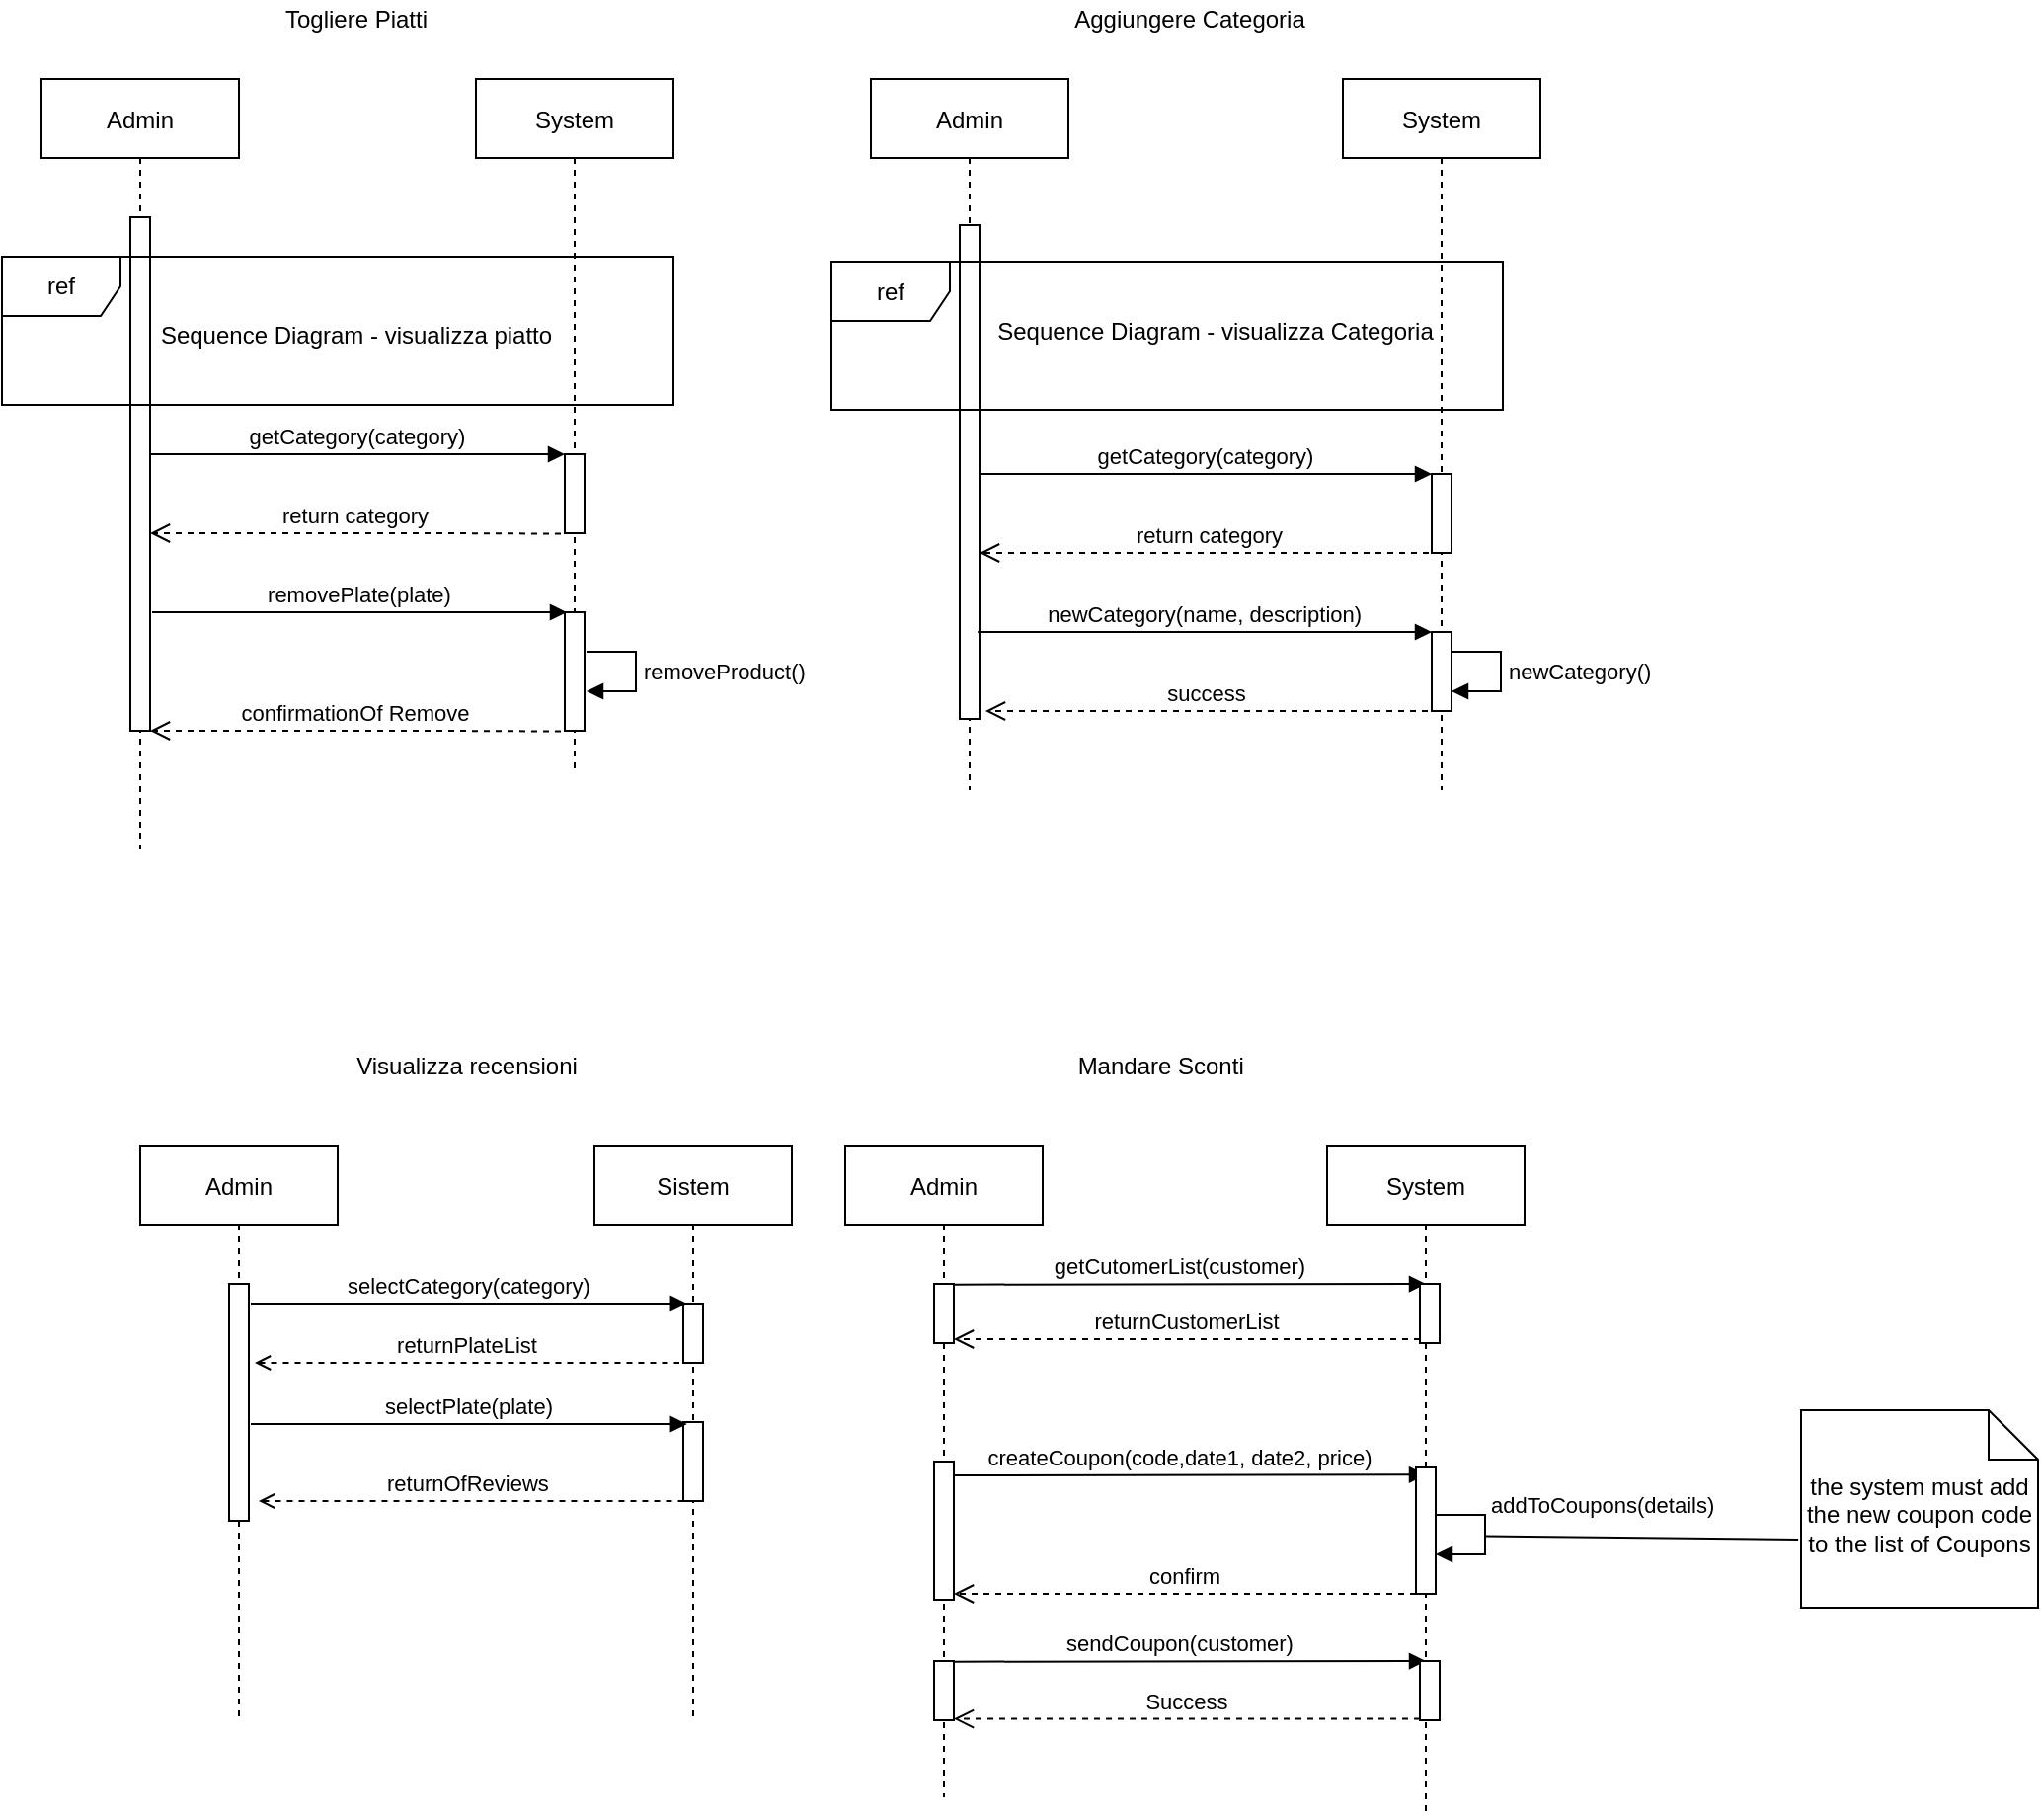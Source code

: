 <mxfile version="14.6.13" type="device"><diagram id="C5RBs43oDa-KdzZeNtuy" name="Page-1"><mxGraphModel dx="1038" dy="1717" grid="1" gridSize="10" guides="1" tooltips="1" connect="1" arrows="1" fold="1" page="1" pageScale="1" pageWidth="827" pageHeight="1169" math="0" shadow="0"><root><mxCell id="WIyWlLk6GJQsqaUBKTNV-0"/><mxCell id="WIyWlLk6GJQsqaUBKTNV-1" parent="WIyWlLk6GJQsqaUBKTNV-0"/><mxCell id="AnG36HFtH1H-HNAl2cbw-10" value="Admin" style="shape=umlLifeline;perimeter=lifelinePerimeter;container=1;collapsible=0;recursiveResize=0;rounded=0;shadow=0;strokeWidth=1;" vertex="1" parent="WIyWlLk6GJQsqaUBKTNV-1"><mxGeometry x="150" y="-50" width="100" height="390" as="geometry"/></mxCell><mxCell id="AnG36HFtH1H-HNAl2cbw-11" value="" style="points=[];perimeter=orthogonalPerimeter;rounded=0;shadow=0;strokeWidth=1;" vertex="1" parent="AnG36HFtH1H-HNAl2cbw-10"><mxGeometry x="45" y="70" width="10" height="260" as="geometry"/></mxCell><mxCell id="AnG36HFtH1H-HNAl2cbw-12" value="System" style="shape=umlLifeline;perimeter=lifelinePerimeter;container=1;collapsible=0;recursiveResize=0;rounded=0;shadow=0;strokeWidth=1;" vertex="1" parent="WIyWlLk6GJQsqaUBKTNV-1"><mxGeometry x="370" y="-50" width="100" height="350" as="geometry"/></mxCell><mxCell id="AnG36HFtH1H-HNAl2cbw-13" value="" style="points=[];perimeter=orthogonalPerimeter;rounded=0;shadow=0;strokeWidth=1;" vertex="1" parent="AnG36HFtH1H-HNAl2cbw-12"><mxGeometry x="45" y="190" width="10" height="40" as="geometry"/></mxCell><mxCell id="AnG36HFtH1H-HNAl2cbw-14" value="" style="points=[];perimeter=orthogonalPerimeter;rounded=0;shadow=0;strokeWidth=1;" vertex="1" parent="AnG36HFtH1H-HNAl2cbw-12"><mxGeometry x="45" y="270" width="10" height="60" as="geometry"/></mxCell><mxCell id="AnG36HFtH1H-HNAl2cbw-15" value="getCategory(category)" style="verticalAlign=bottom;endArrow=block;shadow=0;strokeWidth=1;" edge="1" parent="WIyWlLk6GJQsqaUBKTNV-1"><mxGeometry relative="1" as="geometry"><mxPoint x="205" y="140" as="sourcePoint"/><mxPoint x="415" y="140" as="targetPoint"/></mxGeometry></mxCell><mxCell id="AnG36HFtH1H-HNAl2cbw-16" value="return category" style="verticalAlign=bottom;endArrow=open;dashed=1;endSize=8;exitX=0.301;exitY=0.988;shadow=0;strokeWidth=1;exitDx=0;exitDy=0;exitPerimeter=0;" edge="1" parent="WIyWlLk6GJQsqaUBKTNV-1"><mxGeometry relative="1" as="geometry"><mxPoint x="205" y="180" as="targetPoint"/><mxPoint x="413.01" y="180.28" as="sourcePoint"/><Array as="points"><mxPoint x="355" y="180"/></Array></mxGeometry></mxCell><mxCell id="AnG36HFtH1H-HNAl2cbw-17" value="removePlate(plate)" style="verticalAlign=bottom;endArrow=block;shadow=0;strokeWidth=1;" edge="1" parent="WIyWlLk6GJQsqaUBKTNV-1"><mxGeometry relative="1" as="geometry"><mxPoint x="206" y="220" as="sourcePoint"/><mxPoint x="416" y="220" as="targetPoint"/></mxGeometry></mxCell><mxCell id="AnG36HFtH1H-HNAl2cbw-19" value="confirmationOf Remove" style="verticalAlign=bottom;endArrow=open;dashed=1;endSize=8;exitX=0.301;exitY=0.988;shadow=0;strokeWidth=1;exitDx=0;exitDy=0;exitPerimeter=0;" edge="1" parent="WIyWlLk6GJQsqaUBKTNV-1"><mxGeometry relative="1" as="geometry"><mxPoint x="205" y="280" as="targetPoint"/><mxPoint x="413.01" y="280.28" as="sourcePoint"/><Array as="points"><mxPoint x="355" y="280"/></Array></mxGeometry></mxCell><mxCell id="AnG36HFtH1H-HNAl2cbw-20" value="Togliere Piatti" style="text;html=1;align=center;verticalAlign=middle;resizable=0;points=[];autosize=1;strokeColor=none;" vertex="1" parent="WIyWlLk6GJQsqaUBKTNV-1"><mxGeometry x="264" y="-90" width="90" height="20" as="geometry"/></mxCell><mxCell id="AnG36HFtH1H-HNAl2cbw-21" value="Admin" style="shape=umlLifeline;perimeter=lifelinePerimeter;container=1;collapsible=0;recursiveResize=0;rounded=0;shadow=0;strokeWidth=1;" vertex="1" parent="WIyWlLk6GJQsqaUBKTNV-1"><mxGeometry x="570" y="-50" width="100" height="360" as="geometry"/></mxCell><mxCell id="AnG36HFtH1H-HNAl2cbw-22" value="" style="points=[];perimeter=orthogonalPerimeter;rounded=0;shadow=0;strokeWidth=1;" vertex="1" parent="AnG36HFtH1H-HNAl2cbw-21"><mxGeometry x="45" y="74" width="10" height="250" as="geometry"/></mxCell><mxCell id="AnG36HFtH1H-HNAl2cbw-23" value="System" style="shape=umlLifeline;perimeter=lifelinePerimeter;container=1;collapsible=0;recursiveResize=0;rounded=0;shadow=0;strokeWidth=1;" vertex="1" parent="WIyWlLk6GJQsqaUBKTNV-1"><mxGeometry x="809" y="-50" width="100" height="360" as="geometry"/></mxCell><mxCell id="AnG36HFtH1H-HNAl2cbw-24" value="" style="points=[];perimeter=orthogonalPerimeter;rounded=0;shadow=0;strokeWidth=1;" vertex="1" parent="AnG36HFtH1H-HNAl2cbw-23"><mxGeometry x="45" y="200" width="10" height="40" as="geometry"/></mxCell><mxCell id="AnG36HFtH1H-HNAl2cbw-25" value="" style="points=[];perimeter=orthogonalPerimeter;rounded=0;shadow=0;strokeWidth=1;" vertex="1" parent="AnG36HFtH1H-HNAl2cbw-23"><mxGeometry x="45" y="280" width="10" height="40" as="geometry"/></mxCell><mxCell id="AnG36HFtH1H-HNAl2cbw-26" value="getCategory(category)" style="verticalAlign=bottom;endArrow=block;shadow=0;strokeWidth=1;" edge="1" parent="WIyWlLk6GJQsqaUBKTNV-1" source="AnG36HFtH1H-HNAl2cbw-22"><mxGeometry relative="1" as="geometry"><mxPoint x="629" y="150" as="sourcePoint"/><mxPoint x="854" y="150" as="targetPoint"/></mxGeometry></mxCell><mxCell id="AnG36HFtH1H-HNAl2cbw-27" value="return category" style="verticalAlign=bottom;endArrow=open;dashed=1;endSize=8;shadow=0;strokeWidth=1;" edge="1" parent="WIyWlLk6GJQsqaUBKTNV-1" source="AnG36HFtH1H-HNAl2cbw-23"><mxGeometry relative="1" as="geometry"><mxPoint x="625" y="190" as="targetPoint"/><mxPoint x="843.01" y="190.28" as="sourcePoint"/><Array as="points"><mxPoint x="785" y="190"/></Array></mxGeometry></mxCell><mxCell id="AnG36HFtH1H-HNAl2cbw-28" value="newCategory(name, description)" style="verticalAlign=bottom;endArrow=block;shadow=0;strokeWidth=1;entryX=-0.4;entryY=0;entryDx=0;entryDy=0;entryPerimeter=0;exitX=0.91;exitY=0.824;exitDx=0;exitDy=0;exitPerimeter=0;" edge="1" parent="WIyWlLk6GJQsqaUBKTNV-1" source="AnG36HFtH1H-HNAl2cbw-22"><mxGeometry relative="1" as="geometry"><mxPoint x="630" y="230" as="sourcePoint"/><mxPoint x="854" y="230" as="targetPoint"/></mxGeometry></mxCell><mxCell id="AnG36HFtH1H-HNAl2cbw-29" value="success" style="verticalAlign=bottom;endArrow=open;dashed=1;endSize=8;shadow=0;strokeWidth=1;" edge="1" parent="WIyWlLk6GJQsqaUBKTNV-1"><mxGeometry relative="1" as="geometry"><mxPoint x="628" y="270" as="targetPoint"/><mxPoint x="852" y="270" as="sourcePoint"/><Array as="points"><mxPoint x="788" y="270"/></Array></mxGeometry></mxCell><mxCell id="AnG36HFtH1H-HNAl2cbw-30" value="removeProduct()" style="edgeStyle=orthogonalEdgeStyle;html=1;align=left;spacingLeft=2;endArrow=block;rounded=0;entryX=1;entryY=0;" edge="1" parent="WIyWlLk6GJQsqaUBKTNV-1"><mxGeometry relative="1" as="geometry"><mxPoint x="426" y="240" as="sourcePoint"/><Array as="points"><mxPoint x="451" y="240"/><mxPoint x="451" y="260"/></Array><mxPoint x="426" y="260" as="targetPoint"/></mxGeometry></mxCell><mxCell id="AnG36HFtH1H-HNAl2cbw-31" value="Aggiungere Categoria" style="text;html=1;align=center;verticalAlign=middle;resizable=0;points=[];autosize=1;strokeColor=none;" vertex="1" parent="WIyWlLk6GJQsqaUBKTNV-1"><mxGeometry x="666" y="-90" width="130" height="20" as="geometry"/></mxCell><mxCell id="AnG36HFtH1H-HNAl2cbw-33" value="newCategory()" style="edgeStyle=orthogonalEdgeStyle;html=1;align=left;spacingLeft=2;endArrow=block;rounded=0;entryX=1;entryY=0;" edge="1" parent="WIyWlLk6GJQsqaUBKTNV-1"><mxGeometry relative="1" as="geometry"><mxPoint x="864" y="240" as="sourcePoint"/><Array as="points"><mxPoint x="889" y="240"/><mxPoint x="889" y="260"/></Array><mxPoint x="864" y="260" as="targetPoint"/><mxPoint as="offset"/></mxGeometry></mxCell><mxCell id="AnG36HFtH1H-HNAl2cbw-34" value="Admin" style="shape=umlLifeline;perimeter=lifelinePerimeter;container=1;collapsible=0;recursiveResize=0;rounded=0;shadow=0;strokeWidth=1;" vertex="1" parent="WIyWlLk6GJQsqaUBKTNV-1"><mxGeometry x="200" y="490" width="100" height="290" as="geometry"/></mxCell><mxCell id="AnG36HFtH1H-HNAl2cbw-35" value="" style="points=[];perimeter=orthogonalPerimeter;rounded=0;shadow=0;strokeWidth=1;" vertex="1" parent="AnG36HFtH1H-HNAl2cbw-34"><mxGeometry x="45" y="70" width="10" height="120" as="geometry"/></mxCell><mxCell id="AnG36HFtH1H-HNAl2cbw-36" value="Sistem" style="shape=umlLifeline;perimeter=lifelinePerimeter;container=1;collapsible=0;recursiveResize=0;rounded=0;shadow=0;strokeWidth=1;" vertex="1" parent="WIyWlLk6GJQsqaUBKTNV-1"><mxGeometry x="430" y="490" width="100" height="290" as="geometry"/></mxCell><mxCell id="AnG36HFtH1H-HNAl2cbw-37" value="" style="points=[];perimeter=orthogonalPerimeter;rounded=0;shadow=0;strokeWidth=1;" vertex="1" parent="AnG36HFtH1H-HNAl2cbw-36"><mxGeometry x="45" y="80" width="10" height="30" as="geometry"/></mxCell><mxCell id="AnG36HFtH1H-HNAl2cbw-38" value="" style="points=[];perimeter=orthogonalPerimeter;rounded=0;shadow=0;strokeWidth=1;" vertex="1" parent="AnG36HFtH1H-HNAl2cbw-36"><mxGeometry x="45" y="140" width="10" height="40" as="geometry"/></mxCell><mxCell id="AnG36HFtH1H-HNAl2cbw-39" value="selectCategory(category)" style="verticalAlign=bottom;endArrow=block;entryX=0.09;entryY=-0.003;shadow=0;strokeWidth=1;entryDx=0;entryDy=0;entryPerimeter=0;" edge="1" parent="WIyWlLk6GJQsqaUBKTNV-1"><mxGeometry relative="1" as="geometry"><mxPoint x="256" y="570" as="sourcePoint"/><mxPoint x="476.9" y="570" as="targetPoint"/></mxGeometry></mxCell><mxCell id="AnG36HFtH1H-HNAl2cbw-40" value="returnPlateList" style="verticalAlign=bottom;endArrow=none;dashed=1;endSize=8;shadow=0;strokeWidth=1;startArrow=open;startFill=0;endFill=0;" edge="1" parent="WIyWlLk6GJQsqaUBKTNV-1"><mxGeometry relative="1" as="geometry"><mxPoint x="473" y="600" as="targetPoint"/><mxPoint x="258" y="600" as="sourcePoint"/><Array as="points"><mxPoint x="343" y="600"/></Array></mxGeometry></mxCell><mxCell id="AnG36HFtH1H-HNAl2cbw-41" value="selectPlate(plate)" style="verticalAlign=bottom;endArrow=block;entryX=0.09;entryY=-0.003;shadow=0;strokeWidth=1;entryDx=0;entryDy=0;entryPerimeter=0;" edge="1" parent="WIyWlLk6GJQsqaUBKTNV-1"><mxGeometry relative="1" as="geometry"><mxPoint x="256" y="631" as="sourcePoint"/><mxPoint x="476.9" y="631" as="targetPoint"/></mxGeometry></mxCell><mxCell id="AnG36HFtH1H-HNAl2cbw-42" value="returnOfReviews " style="verticalAlign=bottom;endArrow=none;dashed=1;endSize=8;shadow=0;strokeWidth=1;startArrow=open;startFill=0;endFill=0;" edge="1" parent="WIyWlLk6GJQsqaUBKTNV-1"><mxGeometry relative="1" as="geometry"><mxPoint x="475" y="670" as="targetPoint"/><mxPoint x="260" y="670" as="sourcePoint"/><Array as="points"><mxPoint x="345" y="670"/></Array></mxGeometry></mxCell><mxCell id="AnG36HFtH1H-HNAl2cbw-43" value="Visualizza recensioni" style="text;html=1;align=center;verticalAlign=middle;resizable=0;points=[];autosize=1;strokeColor=none;" vertex="1" parent="WIyWlLk6GJQsqaUBKTNV-1"><mxGeometry x="300" y="440" width="130" height="20" as="geometry"/></mxCell><mxCell id="AnG36HFtH1H-HNAl2cbw-52" value="Admin" style="shape=umlLifeline;perimeter=lifelinePerimeter;container=1;collapsible=0;recursiveResize=0;rounded=0;shadow=0;strokeWidth=1;" vertex="1" parent="WIyWlLk6GJQsqaUBKTNV-1"><mxGeometry x="557" y="490" width="100" height="330" as="geometry"/></mxCell><mxCell id="AnG36HFtH1H-HNAl2cbw-53" value="" style="points=[];perimeter=orthogonalPerimeter;rounded=0;shadow=0;strokeWidth=1;" vertex="1" parent="AnG36HFtH1H-HNAl2cbw-52"><mxGeometry x="45" y="160" width="10" height="70" as="geometry"/></mxCell><mxCell id="AnG36HFtH1H-HNAl2cbw-97" value="" style="points=[];perimeter=orthogonalPerimeter;rounded=0;shadow=0;strokeWidth=1;" vertex="1" parent="AnG36HFtH1H-HNAl2cbw-52"><mxGeometry x="45" y="70" width="10" height="30" as="geometry"/></mxCell><mxCell id="AnG36HFtH1H-HNAl2cbw-54" value="System" style="shape=umlLifeline;perimeter=lifelinePerimeter;container=1;collapsible=0;recursiveResize=0;rounded=0;shadow=0;strokeWidth=1;" vertex="1" parent="WIyWlLk6GJQsqaUBKTNV-1"><mxGeometry x="801" y="490" width="100" height="340" as="geometry"/></mxCell><mxCell id="AnG36HFtH1H-HNAl2cbw-66" value="createCoupon(code,date1, date2, price)" style="verticalAlign=bottom;endArrow=block;shadow=0;strokeWidth=1;entryX=0.5;entryY=0.057;entryDx=0;entryDy=0;entryPerimeter=0;" edge="1" parent="WIyWlLk6GJQsqaUBKTNV-1" target="AnG36HFtH1H-HNAl2cbw-67"><mxGeometry x="-0.043" relative="1" as="geometry"><mxPoint x="612" y="657" as="sourcePoint"/><mxPoint x="831.5" y="657" as="targetPoint"/><mxPoint as="offset"/></mxGeometry></mxCell><mxCell id="AnG36HFtH1H-HNAl2cbw-67" value="" style="points=[];perimeter=orthogonalPerimeter;rounded=0;shadow=0;strokeWidth=1;" vertex="1" parent="WIyWlLk6GJQsqaUBKTNV-1"><mxGeometry x="846" y="653" width="10" height="64" as="geometry"/></mxCell><mxCell id="AnG36HFtH1H-HNAl2cbw-68" value="confirm" style="verticalAlign=bottom;endArrow=open;dashed=1;endSize=8;shadow=0;strokeWidth=1;" edge="1" parent="WIyWlLk6GJQsqaUBKTNV-1" source="AnG36HFtH1H-HNAl2cbw-67"><mxGeometry relative="1" as="geometry"><mxPoint x="612" y="717" as="targetPoint"/><mxPoint x="830.01" y="717.28" as="sourcePoint"/><Array as="points"><mxPoint x="772" y="717"/></Array></mxGeometry></mxCell><mxCell id="AnG36HFtH1H-HNAl2cbw-69" value="addToCoupons(details)" style="edgeStyle=orthogonalEdgeStyle;html=1;align=left;spacingLeft=2;endArrow=block;rounded=0;fillColor=#f8cecc;" edge="1" parent="WIyWlLk6GJQsqaUBKTNV-1"><mxGeometry x="-0.333" y="5" relative="1" as="geometry"><mxPoint x="856" y="677" as="sourcePoint"/><Array as="points"><mxPoint x="881" y="677"/><mxPoint x="881" y="697"/></Array><mxPoint x="856" y="697" as="targetPoint"/><mxPoint as="offset"/></mxGeometry></mxCell><mxCell id="AnG36HFtH1H-HNAl2cbw-82" value="the system must add the new coupon code to the list of Coupons" style="shape=note2;boundedLbl=1;whiteSpace=wrap;html=1;size=25;verticalAlign=top;align=center;" vertex="1" parent="WIyWlLk6GJQsqaUBKTNV-1"><mxGeometry x="1041" y="624" width="120" height="100" as="geometry"/></mxCell><mxCell id="AnG36HFtH1H-HNAl2cbw-84" value="" style="endArrow=none;html=1;endFill=0;entryX=-0.012;entryY=0.325;entryDx=0;entryDy=0;entryPerimeter=0;" edge="1" parent="WIyWlLk6GJQsqaUBKTNV-1"><mxGeometry relative="1" as="geometry"><mxPoint x="881" y="687.8" as="sourcePoint"/><mxPoint x="1039.56" y="689.5" as="targetPoint"/></mxGeometry></mxCell><mxCell id="AnG36HFtH1H-HNAl2cbw-86" value="Mandare Sconti&amp;nbsp;" style="text;html=1;align=center;verticalAlign=middle;resizable=0;points=[];autosize=1;strokeColor=none;" vertex="1" parent="WIyWlLk6GJQsqaUBKTNV-1"><mxGeometry x="668" y="440" width="100" height="20" as="geometry"/></mxCell><mxCell id="AnG36HFtH1H-HNAl2cbw-87" value="ref" style="shape=umlFrame;whiteSpace=wrap;html=1;" vertex="1" parent="WIyWlLk6GJQsqaUBKTNV-1"><mxGeometry x="130" y="40" width="340" height="75" as="geometry"/></mxCell><mxCell id="AnG36HFtH1H-HNAl2cbw-88" value="Sequence Diagram - visualizza piatto" style="text;html=1;align=center;verticalAlign=middle;resizable=0;points=[];autosize=1;strokeColor=none;" vertex="1" parent="WIyWlLk6GJQsqaUBKTNV-1"><mxGeometry x="204" y="70" width="210" height="20" as="geometry"/></mxCell><mxCell id="AnG36HFtH1H-HNAl2cbw-89" value="ref" style="shape=umlFrame;whiteSpace=wrap;html=1;" vertex="1" parent="WIyWlLk6GJQsqaUBKTNV-1"><mxGeometry x="550" y="42.5" width="340" height="75" as="geometry"/></mxCell><mxCell id="AnG36HFtH1H-HNAl2cbw-90" value="Sequence Diagram - visualizza Categoria" style="text;html=1;align=center;verticalAlign=middle;resizable=0;points=[];autosize=1;strokeColor=none;" vertex="1" parent="WIyWlLk6GJQsqaUBKTNV-1"><mxGeometry x="624" y="67.5" width="240" height="20" as="geometry"/></mxCell><mxCell id="AnG36HFtH1H-HNAl2cbw-93" value="" style="points=[];perimeter=orthogonalPerimeter;rounded=0;shadow=0;strokeWidth=1;" vertex="1" parent="WIyWlLk6GJQsqaUBKTNV-1"><mxGeometry x="602" y="751" width="10" height="30" as="geometry"/></mxCell><mxCell id="AnG36HFtH1H-HNAl2cbw-101" value="getCutomerList(customer)" style="verticalAlign=bottom;endArrow=block;shadow=0;strokeWidth=1;entryX=0.5;entryY=0.057;entryDx=0;entryDy=0;entryPerimeter=0;" edge="1" parent="WIyWlLk6GJQsqaUBKTNV-1"><mxGeometry x="-0.043" relative="1" as="geometry"><mxPoint x="612" y="560.35" as="sourcePoint"/><mxPoint x="851.0" y="559.998" as="targetPoint"/><mxPoint as="offset"/></mxGeometry></mxCell><mxCell id="AnG36HFtH1H-HNAl2cbw-102" value="returnCustomerList" style="verticalAlign=bottom;endArrow=open;dashed=1;endSize=8;shadow=0;strokeWidth=1;" edge="1" parent="WIyWlLk6GJQsqaUBKTNV-1"><mxGeometry relative="1" as="geometry"><mxPoint x="612" y="588" as="targetPoint"/><mxPoint x="848" y="588" as="sourcePoint"/><Array as="points"><mxPoint x="772" y="588"/></Array></mxGeometry></mxCell><mxCell id="AnG36HFtH1H-HNAl2cbw-103" value="sendCoupon(customer)" style="verticalAlign=bottom;endArrow=block;shadow=0;strokeWidth=1;entryX=0.5;entryY=0.057;entryDx=0;entryDy=0;entryPerimeter=0;" edge="1" parent="WIyWlLk6GJQsqaUBKTNV-1"><mxGeometry x="-0.043" relative="1" as="geometry"><mxPoint x="612" y="751.35" as="sourcePoint"/><mxPoint x="851.0" y="750.998" as="targetPoint"/><mxPoint as="offset"/></mxGeometry></mxCell><mxCell id="AnG36HFtH1H-HNAl2cbw-104" value="" style="points=[];perimeter=orthogonalPerimeter;rounded=0;shadow=0;strokeWidth=1;" vertex="1" parent="WIyWlLk6GJQsqaUBKTNV-1"><mxGeometry x="848" y="560" width="10" height="30" as="geometry"/></mxCell><mxCell id="AnG36HFtH1H-HNAl2cbw-105" value="" style="points=[];perimeter=orthogonalPerimeter;rounded=0;shadow=0;strokeWidth=1;" vertex="1" parent="WIyWlLk6GJQsqaUBKTNV-1"><mxGeometry x="848" y="751" width="10" height="30" as="geometry"/></mxCell><mxCell id="AnG36HFtH1H-HNAl2cbw-106" value="Success" style="verticalAlign=bottom;endArrow=open;dashed=1;endSize=8;shadow=0;strokeWidth=1;" edge="1" parent="WIyWlLk6GJQsqaUBKTNV-1"><mxGeometry relative="1" as="geometry"><mxPoint x="612" y="780.31" as="targetPoint"/><mxPoint x="848" y="780.31" as="sourcePoint"/><Array as="points"><mxPoint x="772" y="780.31"/></Array></mxGeometry></mxCell></root></mxGraphModel></diagram></mxfile>